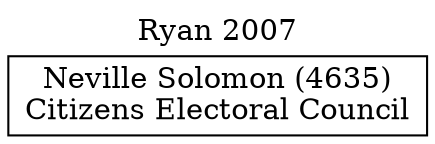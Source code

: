 // House preference flow
digraph "Neville Solomon (4635)_Ryan_2007" {
	graph [label="Ryan 2007" labelloc=t mclimit=10]
	node [shape=box]
	"Neville Solomon (4635)" [label="Neville Solomon (4635)
Citizens Electoral Council"]
}
